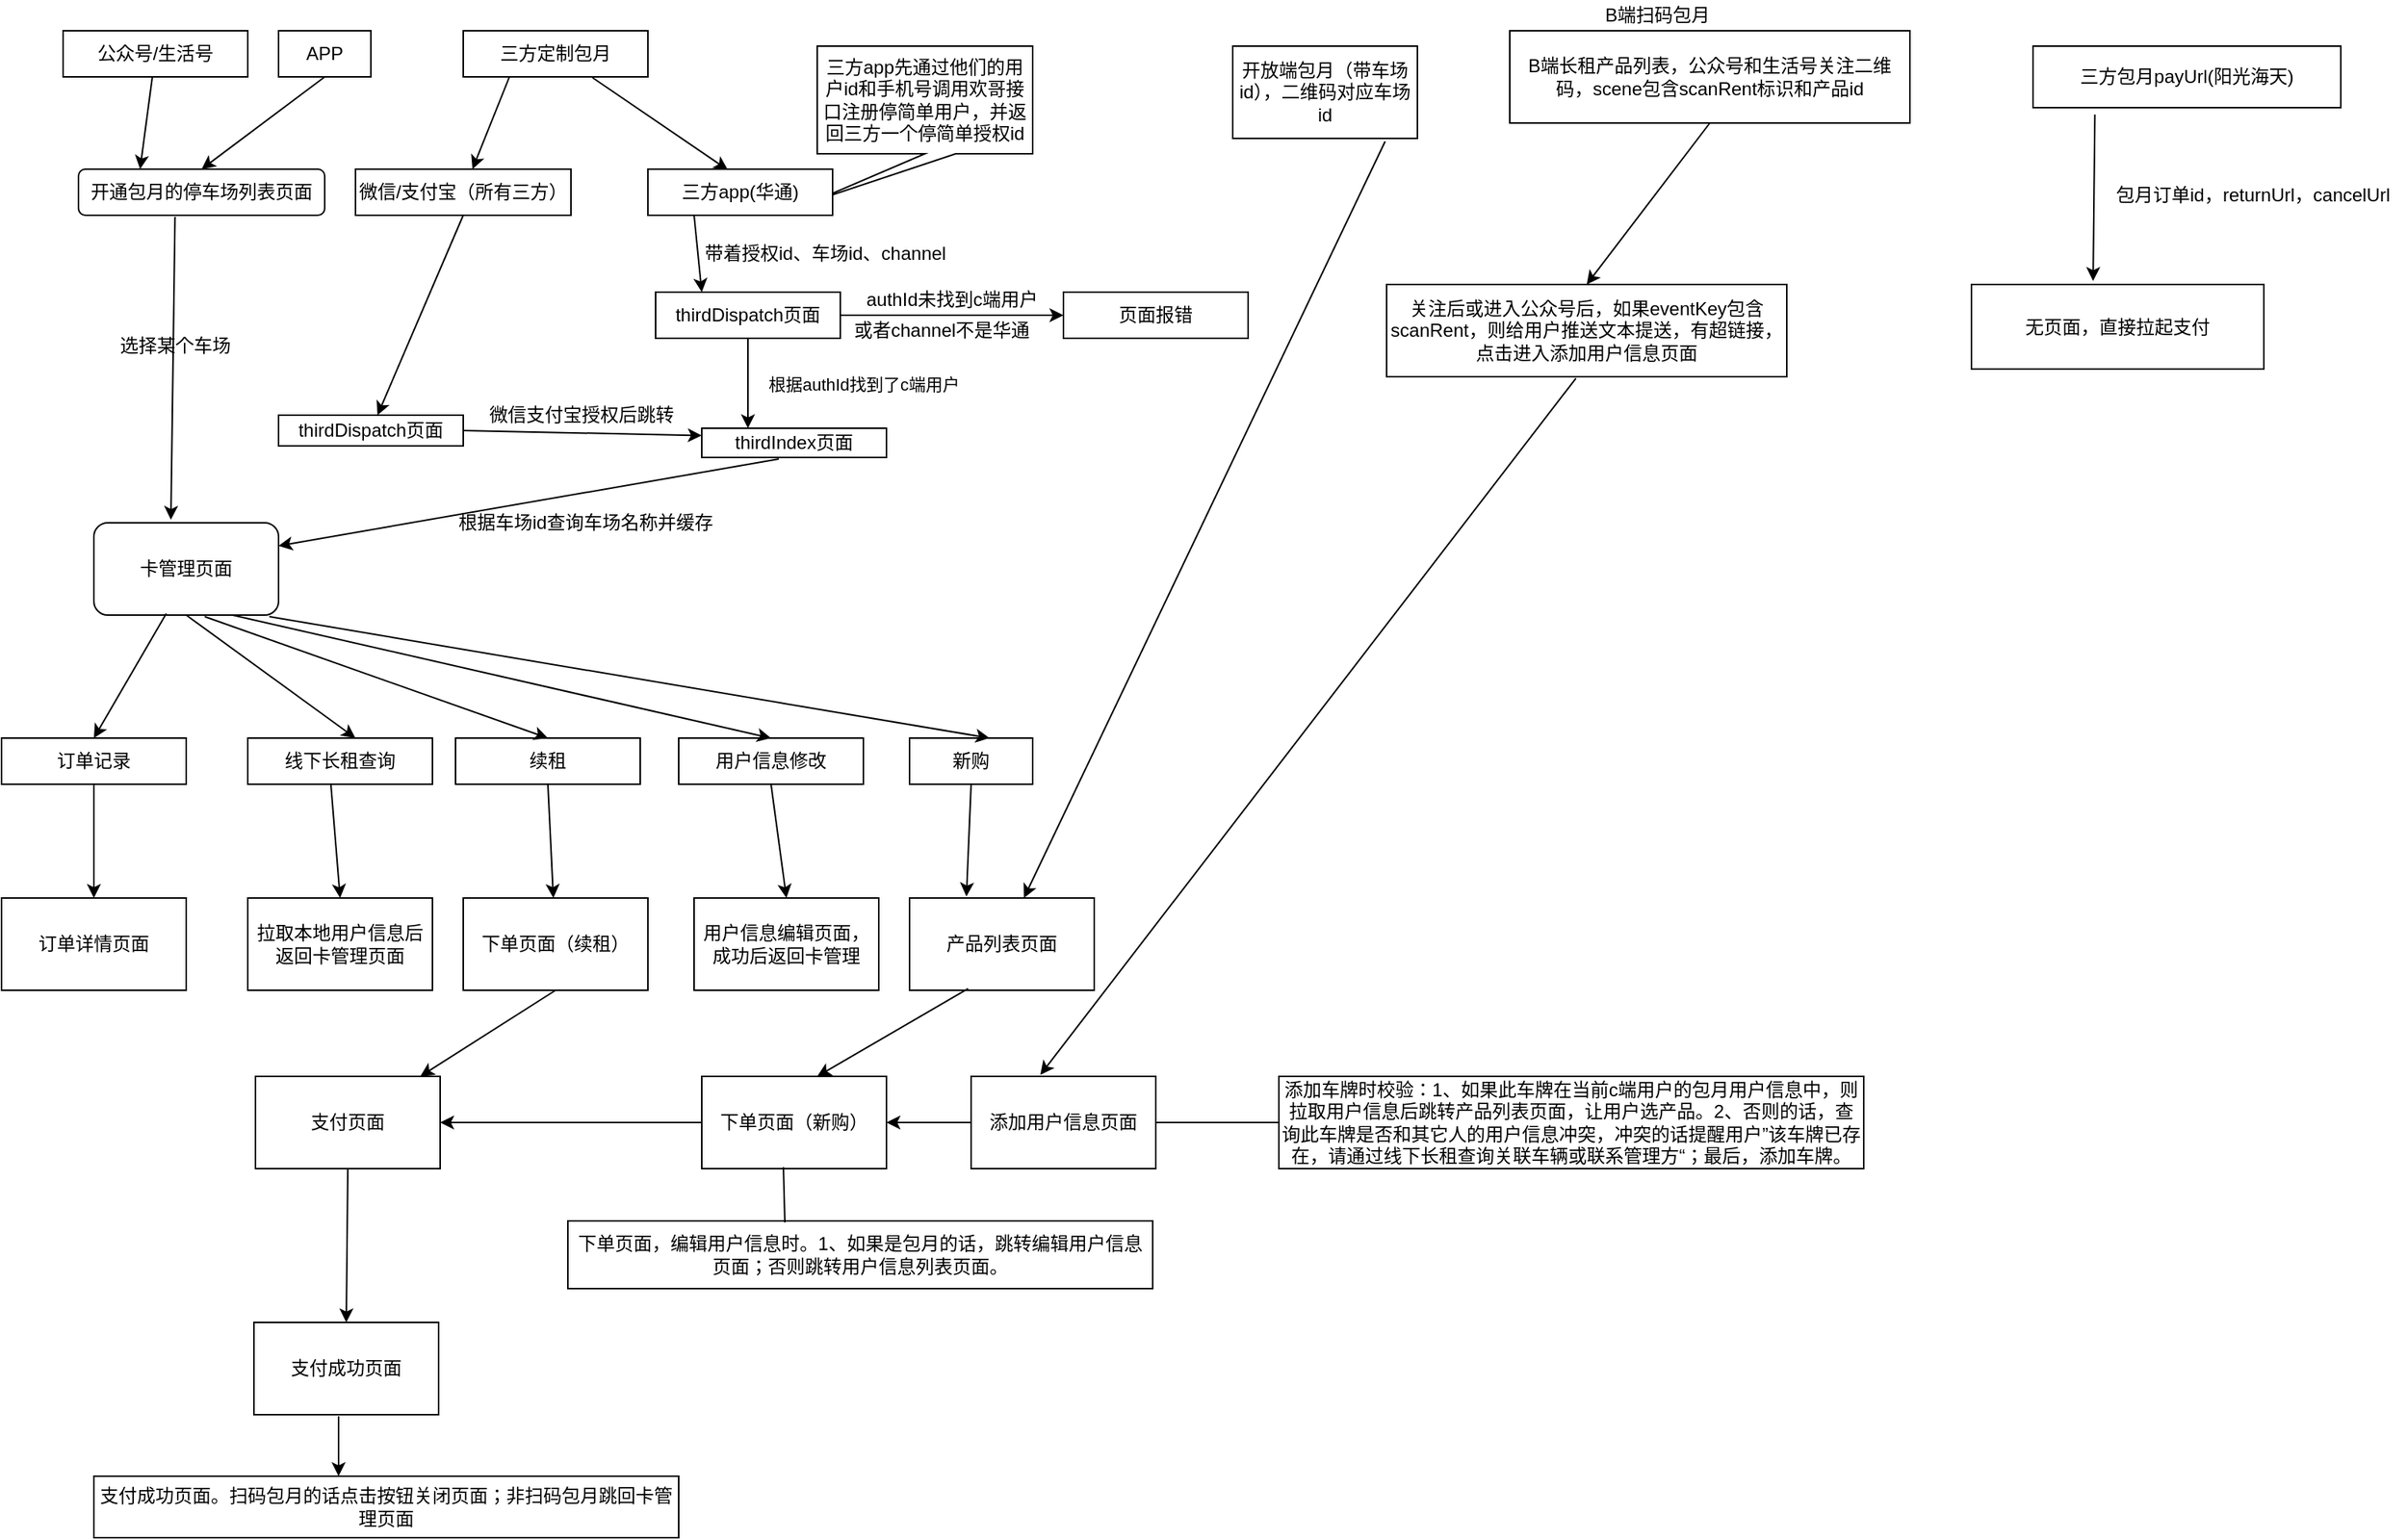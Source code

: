 <mxfile version="10.7.9" type="github"><diagram id="Kz2_5z0T1U55ntfpYJJ5" name="Page-1"><mxGraphModel dx="1528" dy="769" grid="1" gridSize="10" guides="1" tooltips="1" connect="1" arrows="1" fold="1" page="1" pageScale="1" pageWidth="827" pageHeight="1169" math="0" shadow="0"><root><mxCell id="0"/><mxCell id="1" parent="0"/><mxCell id="9hjTfBYaoNsSg7ztp4NO-1" value="公众号/生活号" style="rounded=0;whiteSpace=wrap;html=1;" parent="1" vertex="1"><mxGeometry x="100" y="20" width="120" height="30" as="geometry"/></mxCell><mxCell id="9hjTfBYaoNsSg7ztp4NO-2" value="APP" style="rounded=0;whiteSpace=wrap;html=1;" parent="1" vertex="1"><mxGeometry x="240" y="20" width="60" height="30" as="geometry"/></mxCell><mxCell id="9hjTfBYaoNsSg7ztp4NO-3" value="三方定制包月" style="rounded=0;whiteSpace=wrap;html=1;" parent="1" vertex="1"><mxGeometry x="360" y="20" width="120" height="30" as="geometry"/></mxCell><mxCell id="9hjTfBYaoNsSg7ztp4NO-4" value="开通包月的停车场列表页面" style="rounded=1;whiteSpace=wrap;html=1;" parent="1" vertex="1"><mxGeometry x="110" y="110" width="160" height="30" as="geometry"/></mxCell><mxCell id="9hjTfBYaoNsSg7ztp4NO-5" value="" style="endArrow=classic;html=1;entryX=0.25;entryY=0;entryDx=0;entryDy=0;" parent="1" source="9hjTfBYaoNsSg7ztp4NO-1" target="9hjTfBYaoNsSg7ztp4NO-4" edge="1"><mxGeometry width="50" height="50" relative="1" as="geometry"><mxPoint x="50" y="330" as="sourcePoint"/><mxPoint x="100" y="280" as="targetPoint"/></mxGeometry></mxCell><mxCell id="9hjTfBYaoNsSg7ztp4NO-6" value="" style="endArrow=classic;html=1;exitX=0.5;exitY=1;exitDx=0;exitDy=0;entryX=0.5;entryY=0;entryDx=0;entryDy=0;" parent="1" source="9hjTfBYaoNsSg7ztp4NO-2" target="9hjTfBYaoNsSg7ztp4NO-4" edge="1"><mxGeometry width="50" height="50" relative="1" as="geometry"><mxPoint x="420" y="210" as="sourcePoint"/><mxPoint x="470" y="160" as="targetPoint"/></mxGeometry></mxCell><mxCell id="9hjTfBYaoNsSg7ztp4NO-8" value="卡管理页面" style="rounded=1;whiteSpace=wrap;html=1;" parent="1" vertex="1"><mxGeometry x="120" y="340" width="120" height="60" as="geometry"/></mxCell><mxCell id="9hjTfBYaoNsSg7ztp4NO-9" value="" style="endArrow=classic;html=1;exitX=0.392;exitY=1.033;exitDx=0;exitDy=0;exitPerimeter=0;entryX=0.417;entryY=-0.033;entryDx=0;entryDy=0;entryPerimeter=0;" parent="1" source="9hjTfBYaoNsSg7ztp4NO-4" target="9hjTfBYaoNsSg7ztp4NO-8" edge="1"><mxGeometry width="50" height="50" relative="1" as="geometry"><mxPoint x="170" y="350" as="sourcePoint"/><mxPoint x="220" y="300" as="targetPoint"/></mxGeometry></mxCell><mxCell id="9hjTfBYaoNsSg7ztp4NO-10" value="选择某个车场" style="text;html=1;resizable=0;points=[];autosize=1;align=left;verticalAlign=top;spacingTop=-4;" parent="1" vertex="1"><mxGeometry x="135" y="215" width="90" height="20" as="geometry"/></mxCell><mxCell id="9hjTfBYaoNsSg7ztp4NO-11" value="三方app先通过他们的用户id和手机号调用欢哥接口注册停简单用户，并返回三方一个停简单授权id" style="shape=callout;whiteSpace=wrap;html=1;perimeter=calloutPerimeter;position2=0;" parent="1" vertex="1"><mxGeometry x="590" y="30" width="140" height="100" as="geometry"/></mxCell><mxCell id="9hjTfBYaoNsSg7ztp4NO-14" value="thirdDispatch页面" style="rounded=0;whiteSpace=wrap;html=1;" parent="1" vertex="1"><mxGeometry x="485" y="190" width="120" height="30" as="geometry"/></mxCell><mxCell id="9hjTfBYaoNsSg7ztp4NO-15" value="带着授权id、车场id、channel" style="text;html=1;resizable=0;points=[];autosize=1;align=left;verticalAlign=top;spacingTop=-4;" parent="1" vertex="1"><mxGeometry x="515" y="155" width="170" height="20" as="geometry"/></mxCell><mxCell id="9hjTfBYaoNsSg7ztp4NO-16" value="thirdIndex页面" style="rounded=0;whiteSpace=wrap;html=1;" parent="1" vertex="1"><mxGeometry x="515" y="278.5" width="120" height="19" as="geometry"/></mxCell><mxCell id="9hjTfBYaoNsSg7ztp4NO-17" value="页面报错" style="rounded=0;whiteSpace=wrap;html=1;" parent="1" vertex="1"><mxGeometry x="750" y="190" width="120" height="30" as="geometry"/></mxCell><mxCell id="9hjTfBYaoNsSg7ztp4NO-18" value="" style="endArrow=classic;html=1;exitX=1;exitY=0.5;exitDx=0;exitDy=0;" parent="1" source="9hjTfBYaoNsSg7ztp4NO-14" target="9hjTfBYaoNsSg7ztp4NO-17" edge="1"><mxGeometry width="50" height="50" relative="1" as="geometry"><mxPoint x="50" y="470" as="sourcePoint"/><mxPoint x="100" y="420" as="targetPoint"/></mxGeometry></mxCell><mxCell id="9hjTfBYaoNsSg7ztp4NO-19" value="authId未找到c端用户" style="text;html=1;resizable=0;points=[];autosize=1;align=left;verticalAlign=top;spacingTop=-4;" parent="1" vertex="1"><mxGeometry x="620" y="185" width="130" height="20" as="geometry"/></mxCell><mxCell id="9hjTfBYaoNsSg7ztp4NO-20" value="根据authId找到了c端用户" style="endArrow=classic;html=1;exitX=0.5;exitY=1;exitDx=0;exitDy=0;entryX=0.25;entryY=0;entryDx=0;entryDy=0;" parent="1" source="9hjTfBYaoNsSg7ztp4NO-14" target="9hjTfBYaoNsSg7ztp4NO-16" edge="1"><mxGeometry x="0.017" y="75" width="50" height="50" relative="1" as="geometry"><mxPoint x="50" y="470" as="sourcePoint"/><mxPoint x="100" y="420" as="targetPoint"/><mxPoint as="offset"/></mxGeometry></mxCell><mxCell id="9hjTfBYaoNsSg7ztp4NO-21" value="微信/支付宝（所有三方）" style="rounded=0;whiteSpace=wrap;html=1;" parent="1" vertex="1"><mxGeometry x="290" y="110" width="140" height="30" as="geometry"/></mxCell><mxCell id="9hjTfBYaoNsSg7ztp4NO-22" value="三方app(华通)" style="rounded=0;whiteSpace=wrap;html=1;" parent="1" vertex="1"><mxGeometry x="480" y="110" width="120" height="30" as="geometry"/></mxCell><mxCell id="9hjTfBYaoNsSg7ztp4NO-23" value="" style="endArrow=classic;html=1;exitX=0.25;exitY=1;exitDx=0;exitDy=0;" parent="1" source="9hjTfBYaoNsSg7ztp4NO-3" target="9hjTfBYaoNsSg7ztp4NO-21" edge="1"><mxGeometry width="50" height="50" relative="1" as="geometry"><mxPoint x="10" y="590" as="sourcePoint"/><mxPoint x="60" y="540" as="targetPoint"/></mxGeometry></mxCell><mxCell id="9hjTfBYaoNsSg7ztp4NO-24" value="" style="endArrow=classic;html=1;exitX=0.7;exitY=1.017;exitDx=0;exitDy=0;exitPerimeter=0;entryX=0.433;entryY=0.017;entryDx=0;entryDy=0;entryPerimeter=0;" parent="1" source="9hjTfBYaoNsSg7ztp4NO-3" target="9hjTfBYaoNsSg7ztp4NO-22" edge="1"><mxGeometry width="50" height="50" relative="1" as="geometry"><mxPoint x="10" y="590" as="sourcePoint"/><mxPoint x="60" y="540" as="targetPoint"/></mxGeometry></mxCell><mxCell id="9hjTfBYaoNsSg7ztp4NO-25" value="" style="endArrow=classic;html=1;exitX=0.25;exitY=1;exitDx=0;exitDy=0;entryX=0.25;entryY=0;entryDx=0;entryDy=0;" parent="1" source="9hjTfBYaoNsSg7ztp4NO-22" target="9hjTfBYaoNsSg7ztp4NO-14" edge="1"><mxGeometry width="50" height="50" relative="1" as="geometry"><mxPoint x="10" y="590" as="sourcePoint"/><mxPoint x="60" y="540" as="targetPoint"/></mxGeometry></mxCell><mxCell id="9hjTfBYaoNsSg7ztp4NO-26" value="或者channel不是华通" style="text;html=1;resizable=0;points=[];autosize=1;align=left;verticalAlign=top;spacingTop=-4;" parent="1" vertex="1"><mxGeometry x="612" y="205" width="130" height="20" as="geometry"/></mxCell><mxCell id="9hjTfBYaoNsSg7ztp4NO-27" value="根据车场id查询车场名称并缓存" style="text;html=1;resizable=0;points=[];autosize=1;align=left;verticalAlign=top;spacingTop=-4;" parent="1" vertex="1"><mxGeometry x="355" y="330" width="180" height="20" as="geometry"/></mxCell><mxCell id="9hjTfBYaoNsSg7ztp4NO-28" value="" style="endArrow=classic;html=1;entryX=1;entryY=0.25;entryDx=0;entryDy=0;exitX=0.417;exitY=1.05;exitDx=0;exitDy=0;exitPerimeter=0;" parent="1" source="9hjTfBYaoNsSg7ztp4NO-16" target="9hjTfBYaoNsSg7ztp4NO-8" edge="1"><mxGeometry width="50" height="50" relative="1" as="geometry"><mxPoint x="480" y="400" as="sourcePoint"/><mxPoint x="60" y="450" as="targetPoint"/></mxGeometry></mxCell><mxCell id="9hjTfBYaoNsSg7ztp4NO-29" value="&lt;span&gt;thirdDispatch页面&lt;/span&gt;" style="rounded=0;whiteSpace=wrap;html=1;" parent="1" vertex="1"><mxGeometry x="240" y="270" width="120" height="20" as="geometry"/></mxCell><mxCell id="9hjTfBYaoNsSg7ztp4NO-30" value="" style="endArrow=classic;html=1;exitX=0.5;exitY=1;exitDx=0;exitDy=0;" parent="1" source="9hjTfBYaoNsSg7ztp4NO-21" target="9hjTfBYaoNsSg7ztp4NO-29" edge="1"><mxGeometry width="50" height="50" relative="1" as="geometry"><mxPoint x="10" y="500" as="sourcePoint"/><mxPoint x="60" y="450" as="targetPoint"/></mxGeometry></mxCell><mxCell id="9hjTfBYaoNsSg7ztp4NO-31" value="" style="endArrow=classic;html=1;exitX=1;exitY=0.5;exitDx=0;exitDy=0;entryX=0;entryY=0.25;entryDx=0;entryDy=0;" parent="1" source="9hjTfBYaoNsSg7ztp4NO-29" target="9hjTfBYaoNsSg7ztp4NO-16" edge="1"><mxGeometry width="50" height="50" relative="1" as="geometry"><mxPoint x="10" y="500" as="sourcePoint"/><mxPoint x="60" y="450" as="targetPoint"/></mxGeometry></mxCell><mxCell id="9hjTfBYaoNsSg7ztp4NO-32" value="微信支付宝授权后跳转" style="text;html=1;resizable=0;points=[];autosize=1;align=left;verticalAlign=top;spacingTop=-4;" parent="1" vertex="1"><mxGeometry x="375" y="260" width="140" height="20" as="geometry"/></mxCell><mxCell id="9hjTfBYaoNsSg7ztp4NO-33" value="订单记录" style="rounded=0;whiteSpace=wrap;html=1;" parent="1" vertex="1"><mxGeometry x="60" y="480" width="120" height="30" as="geometry"/></mxCell><mxCell id="9hjTfBYaoNsSg7ztp4NO-34" value="线下长租查询" style="rounded=0;whiteSpace=wrap;html=1;" parent="1" vertex="1"><mxGeometry x="220" y="480" width="120" height="30" as="geometry"/></mxCell><mxCell id="9hjTfBYaoNsSg7ztp4NO-35" value="续租" style="rounded=0;whiteSpace=wrap;html=1;" parent="1" vertex="1"><mxGeometry x="355" y="480" width="120" height="30" as="geometry"/></mxCell><mxCell id="9hjTfBYaoNsSg7ztp4NO-36" value="用户信息修改" style="rounded=0;whiteSpace=wrap;html=1;" parent="1" vertex="1"><mxGeometry x="500" y="480" width="120" height="30" as="geometry"/></mxCell><mxCell id="9hjTfBYaoNsSg7ztp4NO-37" value="新购" style="rounded=0;whiteSpace=wrap;html=1;" parent="1" vertex="1"><mxGeometry x="650" y="480" width="80" height="30" as="geometry"/></mxCell><mxCell id="9hjTfBYaoNsSg7ztp4NO-38" value="" style="endArrow=classic;html=1;exitX=0.392;exitY=0.983;exitDx=0;exitDy=0;exitPerimeter=0;entryX=0.5;entryY=0;entryDx=0;entryDy=0;" parent="1" source="9hjTfBYaoNsSg7ztp4NO-8" target="9hjTfBYaoNsSg7ztp4NO-33" edge="1"><mxGeometry width="50" height="50" relative="1" as="geometry"><mxPoint x="10" y="760" as="sourcePoint"/><mxPoint x="60" y="710" as="targetPoint"/></mxGeometry></mxCell><mxCell id="9hjTfBYaoNsSg7ztp4NO-39" value="" style="endArrow=classic;html=1;exitX=0.5;exitY=1;exitDx=0;exitDy=0;entryX=0.583;entryY=0;entryDx=0;entryDy=0;entryPerimeter=0;" parent="1" source="9hjTfBYaoNsSg7ztp4NO-8" edge="1" target="9hjTfBYaoNsSg7ztp4NO-34"><mxGeometry width="50" height="50" relative="1" as="geometry"><mxPoint x="10" y="760" as="sourcePoint"/><mxPoint x="250" y="630" as="targetPoint"/></mxGeometry></mxCell><mxCell id="9hjTfBYaoNsSg7ztp4NO-40" value="" style="endArrow=classic;html=1;exitX=0.6;exitY=1.017;exitDx=0;exitDy=0;exitPerimeter=0;entryX=0.5;entryY=0;entryDx=0;entryDy=0;" parent="1" source="9hjTfBYaoNsSg7ztp4NO-8" target="9hjTfBYaoNsSg7ztp4NO-35" edge="1"><mxGeometry width="50" height="50" relative="1" as="geometry"><mxPoint x="10" y="760" as="sourcePoint"/><mxPoint x="60" y="710" as="targetPoint"/></mxGeometry></mxCell><mxCell id="9hjTfBYaoNsSg7ztp4NO-41" value="" style="endArrow=classic;html=1;exitX=0.75;exitY=1;exitDx=0;exitDy=0;entryX=0.5;entryY=0;entryDx=0;entryDy=0;" parent="1" source="9hjTfBYaoNsSg7ztp4NO-8" target="9hjTfBYaoNsSg7ztp4NO-36" edge="1"><mxGeometry width="50" height="50" relative="1" as="geometry"><mxPoint x="10" y="760" as="sourcePoint"/><mxPoint x="60" y="710" as="targetPoint"/></mxGeometry></mxCell><mxCell id="9hjTfBYaoNsSg7ztp4NO-42" value="" style="endArrow=classic;html=1;exitX=0.95;exitY=1.017;exitDx=0;exitDy=0;exitPerimeter=0;entryX=0.65;entryY=0;entryDx=0;entryDy=0;entryPerimeter=0;" parent="1" source="9hjTfBYaoNsSg7ztp4NO-8" target="9hjTfBYaoNsSg7ztp4NO-37" edge="1"><mxGeometry width="50" height="50" relative="1" as="geometry"><mxPoint x="10" y="760" as="sourcePoint"/><mxPoint x="60" y="710" as="targetPoint"/></mxGeometry></mxCell><mxCell id="9hjTfBYaoNsSg7ztp4NO-44" value="订单详情页面" style="rounded=0;whiteSpace=wrap;html=1;" parent="1" vertex="1"><mxGeometry x="60" y="584" width="120" height="60" as="geometry"/></mxCell><mxCell id="9hjTfBYaoNsSg7ztp4NO-45" value="拉取本地用户信息后返回卡管理页面" style="rounded=0;whiteSpace=wrap;html=1;" parent="1" vertex="1"><mxGeometry x="220" y="584" width="120" height="60" as="geometry"/></mxCell><mxCell id="9hjTfBYaoNsSg7ztp4NO-46" value="产品列表页面" style="rounded=0;whiteSpace=wrap;html=1;" parent="1" vertex="1"><mxGeometry x="650" y="584" width="120" height="60" as="geometry"/></mxCell><mxCell id="9hjTfBYaoNsSg7ztp4NO-47" value="下单页面（新购）" style="rounded=0;whiteSpace=wrap;html=1;" parent="1" vertex="1"><mxGeometry x="515" y="700" width="120" height="60" as="geometry"/></mxCell><mxCell id="9hjTfBYaoNsSg7ztp4NO-49" value="支付页面" style="rounded=0;whiteSpace=wrap;html=1;" parent="1" vertex="1"><mxGeometry x="225" y="700" width="120" height="60" as="geometry"/></mxCell><mxCell id="9hjTfBYaoNsSg7ztp4NO-50" value="下单页面（续租）" style="rounded=0;whiteSpace=wrap;html=1;" parent="1" vertex="1"><mxGeometry x="360" y="584" width="120" height="60" as="geometry"/></mxCell><mxCell id="9hjTfBYaoNsSg7ztp4NO-51" value="用户信息编辑页面，成功后返回卡管理" style="rounded=0;whiteSpace=wrap;html=1;" parent="1" vertex="1"><mxGeometry x="510" y="584" width="120" height="60" as="geometry"/></mxCell><mxCell id="9hjTfBYaoNsSg7ztp4NO-52" value="" style="endArrow=classic;html=1;exitX=0.5;exitY=1;exitDx=0;exitDy=0;" parent="1" source="9hjTfBYaoNsSg7ztp4NO-50" target="9hjTfBYaoNsSg7ztp4NO-49" edge="1"><mxGeometry width="50" height="50" relative="1" as="geometry"><mxPoint x="10" y="1140" as="sourcePoint"/><mxPoint x="60" y="1090" as="targetPoint"/></mxGeometry></mxCell><mxCell id="9hjTfBYaoNsSg7ztp4NO-53" value="" style="endArrow=classic;html=1;entryX=1;entryY=0.5;entryDx=0;entryDy=0;" parent="1" source="9hjTfBYaoNsSg7ztp4NO-47" target="9hjTfBYaoNsSg7ztp4NO-49" edge="1"><mxGeometry width="50" height="50" relative="1" as="geometry"><mxPoint x="10" y="1140" as="sourcePoint"/><mxPoint x="60" y="1090" as="targetPoint"/></mxGeometry></mxCell><mxCell id="9hjTfBYaoNsSg7ztp4NO-54" value="支付成功页面" style="rounded=0;whiteSpace=wrap;html=1;" parent="1" vertex="1"><mxGeometry x="224" y="860" width="120" height="60" as="geometry"/></mxCell><mxCell id="9hjTfBYaoNsSg7ztp4NO-55" value="" style="endArrow=classic;html=1;exitX=0.5;exitY=1;exitDx=0;exitDy=0;" parent="1" source="9hjTfBYaoNsSg7ztp4NO-33" edge="1" target="9hjTfBYaoNsSg7ztp4NO-44"><mxGeometry width="50" height="50" relative="1" as="geometry"><mxPoint x="10" y="1220" as="sourcePoint"/><mxPoint x="70" y="760" as="targetPoint"/></mxGeometry></mxCell><mxCell id="9hjTfBYaoNsSg7ztp4NO-56" value="" style="endArrow=classic;html=1;exitX=0.45;exitY=1;exitDx=0;exitDy=0;exitPerimeter=0;entryX=0.5;entryY=0;entryDx=0;entryDy=0;" parent="1" source="9hjTfBYaoNsSg7ztp4NO-34" target="9hjTfBYaoNsSg7ztp4NO-45" edge="1"><mxGeometry width="50" height="50" relative="1" as="geometry"><mxPoint x="10" y="1220" as="sourcePoint"/><mxPoint x="60" y="1170" as="targetPoint"/></mxGeometry></mxCell><mxCell id="9hjTfBYaoNsSg7ztp4NO-57" value="" style="endArrow=classic;html=1;exitX=0.5;exitY=1;exitDx=0;exitDy=0;" parent="1" source="9hjTfBYaoNsSg7ztp4NO-35" target="9hjTfBYaoNsSg7ztp4NO-50" edge="1"><mxGeometry width="50" height="50" relative="1" as="geometry"><mxPoint x="10" y="1220" as="sourcePoint"/><mxPoint x="60" y="1170" as="targetPoint"/></mxGeometry></mxCell><mxCell id="9hjTfBYaoNsSg7ztp4NO-58" value="" style="endArrow=classic;html=1;exitX=0.5;exitY=1;exitDx=0;exitDy=0;entryX=0.5;entryY=0;entryDx=0;entryDy=0;" parent="1" source="9hjTfBYaoNsSg7ztp4NO-36" target="9hjTfBYaoNsSg7ztp4NO-51" edge="1"><mxGeometry width="50" height="50" relative="1" as="geometry"><mxPoint x="10" y="1220" as="sourcePoint"/><mxPoint x="60" y="1170" as="targetPoint"/></mxGeometry></mxCell><mxCell id="9hjTfBYaoNsSg7ztp4NO-59" value="" style="endArrow=classic;html=1;exitX=0.5;exitY=1;exitDx=0;exitDy=0;entryX=0.308;entryY=-0.017;entryDx=0;entryDy=0;entryPerimeter=0;" parent="1" source="9hjTfBYaoNsSg7ztp4NO-37" target="9hjTfBYaoNsSg7ztp4NO-46" edge="1"><mxGeometry width="50" height="50" relative="1" as="geometry"><mxPoint x="10" y="1220" as="sourcePoint"/><mxPoint x="60" y="1170" as="targetPoint"/></mxGeometry></mxCell><mxCell id="9hjTfBYaoNsSg7ztp4NO-60" value="" style="endArrow=classic;html=1;exitX=0.5;exitY=1;exitDx=0;exitDy=0;entryX=0.5;entryY=0;entryDx=0;entryDy=0;" parent="1" source="9hjTfBYaoNsSg7ztp4NO-49" target="9hjTfBYaoNsSg7ztp4NO-54" edge="1"><mxGeometry width="50" height="50" relative="1" as="geometry"><mxPoint x="10" y="1220" as="sourcePoint"/><mxPoint x="60" y="1170" as="targetPoint"/></mxGeometry></mxCell><mxCell id="9hjTfBYaoNsSg7ztp4NO-63" value="开放端包月（带车场id），二维码对应车场id" style="rounded=0;whiteSpace=wrap;html=1;" parent="1" vertex="1"><mxGeometry x="860" y="30" width="120" height="60" as="geometry"/></mxCell><mxCell id="9hjTfBYaoNsSg7ztp4NO-64" value="" style="endArrow=classic;html=1;exitX=0.825;exitY=1.033;exitDx=0;exitDy=0;exitPerimeter=0;" parent="1" source="9hjTfBYaoNsSg7ztp4NO-63" target="9hjTfBYaoNsSg7ztp4NO-46" edge="1"><mxGeometry width="50" height="50" relative="1" as="geometry"><mxPoint x="10" y="1130" as="sourcePoint"/><mxPoint x="60" y="1080" as="targetPoint"/></mxGeometry></mxCell><mxCell id="Ru2NktAB8U9Smk59sqbt-9" value="&lt;span&gt;B端长租产品列表，公众号和生活号关注二维码，scene包含scanRent标识和产品id&lt;/span&gt;" style="rounded=0;whiteSpace=wrap;html=1;" vertex="1" parent="1"><mxGeometry x="1040" y="20" width="260" height="60" as="geometry"/></mxCell><mxCell id="Ru2NktAB8U9Smk59sqbt-10" value="B端扫码包月" style="text;html=1;resizable=0;points=[];autosize=1;align=left;verticalAlign=top;spacingTop=-4;" vertex="1" parent="1"><mxGeometry x="1100" width="80" height="20" as="geometry"/></mxCell><mxCell id="Ru2NktAB8U9Smk59sqbt-11" value="&lt;span&gt;关注后或进入公众号后，如果eventKey包含scanRent，则给用户推送文本提送，有超链接，点击进入添加用户信息页面&lt;/span&gt;" style="rounded=0;whiteSpace=wrap;html=1;" vertex="1" parent="1"><mxGeometry x="960" y="185" width="260" height="60" as="geometry"/></mxCell><mxCell id="Ru2NktAB8U9Smk59sqbt-12" value="&lt;span&gt;添加车牌时校验：1、如果此车牌在当前c端用户的包月用户信息中，则拉取用户信息后跳转产品列表页面，让用户选产品。2、否则的话，查询此车牌是否和其它人的用户信息冲突，冲突的话提醒用户”&lt;/span&gt;&lt;span&gt;该车牌已存在，请通过线下长租查询关联车辆或联系管理方&lt;/span&gt;&lt;span&gt;“；最后，添加车牌。&lt;/span&gt;" style="rounded=0;whiteSpace=wrap;html=1;" vertex="1" parent="1"><mxGeometry x="890" y="700" width="380" height="60" as="geometry"/></mxCell><mxCell id="Ru2NktAB8U9Smk59sqbt-13" value="&lt;span&gt;下单页面，编辑用户信息时。1、如果是包月的话，跳转编辑用户信息页面；否则跳转用户信息列表页面。&lt;/span&gt;" style="rounded=0;whiteSpace=wrap;html=1;" vertex="1" parent="1"><mxGeometry x="428" y="794" width="380" height="44" as="geometry"/></mxCell><mxCell id="Ru2NktAB8U9Smk59sqbt-14" value="&lt;span&gt;支付成功页面。扫码包月的话点击按钮关闭页面；非扫码包月跳回卡管理页面&lt;/span&gt;" style="rounded=0;whiteSpace=wrap;html=1;" vertex="1" parent="1"><mxGeometry x="120" y="960" width="380" height="40" as="geometry"/></mxCell><mxCell id="Ru2NktAB8U9Smk59sqbt-18" value="" style="endArrow=classic;html=1;exitX=0.473;exitY=1.017;exitDx=0;exitDy=0;exitPerimeter=0;entryX=0.375;entryY=-0.017;entryDx=0;entryDy=0;entryPerimeter=0;" edge="1" parent="1" source="Ru2NktAB8U9Smk59sqbt-11" target="Ru2NktAB8U9Smk59sqbt-22"><mxGeometry width="50" height="50" relative="1" as="geometry"><mxPoint x="870" y="450" as="sourcePoint"/><mxPoint x="920" y="400" as="targetPoint"/></mxGeometry></mxCell><mxCell id="Ru2NktAB8U9Smk59sqbt-21" value="" style="endArrow=classic;html=1;entryX=0.5;entryY=0;entryDx=0;entryDy=0;exitX=0.5;exitY=1;exitDx=0;exitDy=0;" edge="1" parent="1" source="Ru2NktAB8U9Smk59sqbt-9" target="Ru2NktAB8U9Smk59sqbt-11"><mxGeometry width="50" height="50" relative="1" as="geometry"><mxPoint x="870" y="150" as="sourcePoint"/><mxPoint x="920" y="650" as="targetPoint"/><Array as="points"/></mxGeometry></mxCell><mxCell id="Ru2NktAB8U9Smk59sqbt-22" value="添加用户信息页面" style="rounded=0;whiteSpace=wrap;html=1;" vertex="1" parent="1"><mxGeometry x="690" y="700" width="120" height="60" as="geometry"/></mxCell><mxCell id="Ru2NktAB8U9Smk59sqbt-25" value="" style="endArrow=none;html=1;exitX=1;exitY=0.5;exitDx=0;exitDy=0;entryX=0;entryY=0.5;entryDx=0;entryDy=0;" edge="1" parent="1" source="Ru2NktAB8U9Smk59sqbt-22" target="Ru2NktAB8U9Smk59sqbt-12"><mxGeometry width="50" height="50" relative="1" as="geometry"><mxPoint x="920" y="970" as="sourcePoint"/><mxPoint x="970" y="920" as="targetPoint"/></mxGeometry></mxCell><mxCell id="Ru2NktAB8U9Smk59sqbt-28" value="" style="endArrow=classic;html=1;exitX=0;exitY=0.5;exitDx=0;exitDy=0;entryX=1;entryY=0.5;entryDx=0;entryDy=0;" edge="1" parent="1" source="Ru2NktAB8U9Smk59sqbt-22" target="9hjTfBYaoNsSg7ztp4NO-47"><mxGeometry width="50" height="50" relative="1" as="geometry"><mxPoint x="720" y="950" as="sourcePoint"/><mxPoint x="770" y="900" as="targetPoint"/></mxGeometry></mxCell><mxCell id="Ru2NktAB8U9Smk59sqbt-29" value="" style="endArrow=none;html=1;entryX=0.371;entryY=0.023;entryDx=0;entryDy=0;entryPerimeter=0;exitX=0.442;exitY=0.983;exitDx=0;exitDy=0;exitPerimeter=0;" edge="1" parent="1" source="9hjTfBYaoNsSg7ztp4NO-47" target="Ru2NktAB8U9Smk59sqbt-13"><mxGeometry width="50" height="50" relative="1" as="geometry"><mxPoint x="700" y="770" as="sourcePoint"/><mxPoint x="700" y="810" as="targetPoint"/></mxGeometry></mxCell><mxCell id="Ru2NktAB8U9Smk59sqbt-34" value="" style="endArrow=classic;html=1;exitX=0.317;exitY=0.983;exitDx=0;exitDy=0;exitPerimeter=0;entryX=0.625;entryY=0;entryDx=0;entryDy=0;entryPerimeter=0;" edge="1" parent="1" source="9hjTfBYaoNsSg7ztp4NO-46" target="9hjTfBYaoNsSg7ztp4NO-47"><mxGeometry width="50" height="50" relative="1" as="geometry"><mxPoint x="670" y="710" as="sourcePoint"/><mxPoint x="720" y="660" as="targetPoint"/></mxGeometry></mxCell><mxCell id="Ru2NktAB8U9Smk59sqbt-41" value="" style="endArrow=classic;html=1;exitX=0.383;exitY=1.017;exitDx=0;exitDy=0;exitPerimeter=0;entryX=0.395;entryY=0;entryDx=0;entryDy=0;entryPerimeter=0;" edge="1" parent="1"><mxGeometry width="50" height="50" relative="1" as="geometry"><mxPoint x="279" y="921" as="sourcePoint"/><mxPoint x="279" y="960" as="targetPoint"/></mxGeometry></mxCell><mxCell id="Ru2NktAB8U9Smk59sqbt-42" value="三方包月payUrl(阳光海天)" style="rounded=0;whiteSpace=wrap;html=1;" vertex="1" parent="1"><mxGeometry x="1380" y="30" width="200" height="40" as="geometry"/></mxCell><mxCell id="Ru2NktAB8U9Smk59sqbt-43" value="无页面，直接拉起支付" style="rounded=0;whiteSpace=wrap;html=1;" vertex="1" parent="1"><mxGeometry x="1340" y="185" width="190" height="55" as="geometry"/></mxCell><mxCell id="Ru2NktAB8U9Smk59sqbt-44" value="" style="endArrow=classic;html=1;exitX=0.201;exitY=1.113;exitDx=0;exitDy=0;exitPerimeter=0;entryX=0.416;entryY=-0.041;entryDx=0;entryDy=0;entryPerimeter=0;" edge="1" parent="1" source="Ru2NktAB8U9Smk59sqbt-42" target="Ru2NktAB8U9Smk59sqbt-43"><mxGeometry width="50" height="50" relative="1" as="geometry"><mxPoint x="1460" y="160" as="sourcePoint"/><mxPoint x="1510" y="110" as="targetPoint"/></mxGeometry></mxCell><mxCell id="Ru2NktAB8U9Smk59sqbt-45" value="包月订单id，returnUrl，cancelUrl" style="text;html=1;resizable=0;points=[];autosize=1;align=left;verticalAlign=top;spacingTop=-4;" vertex="1" parent="1"><mxGeometry x="1432" y="117" width="190" height="20" as="geometry"/></mxCell></root></mxGraphModel></diagram></mxfile>
